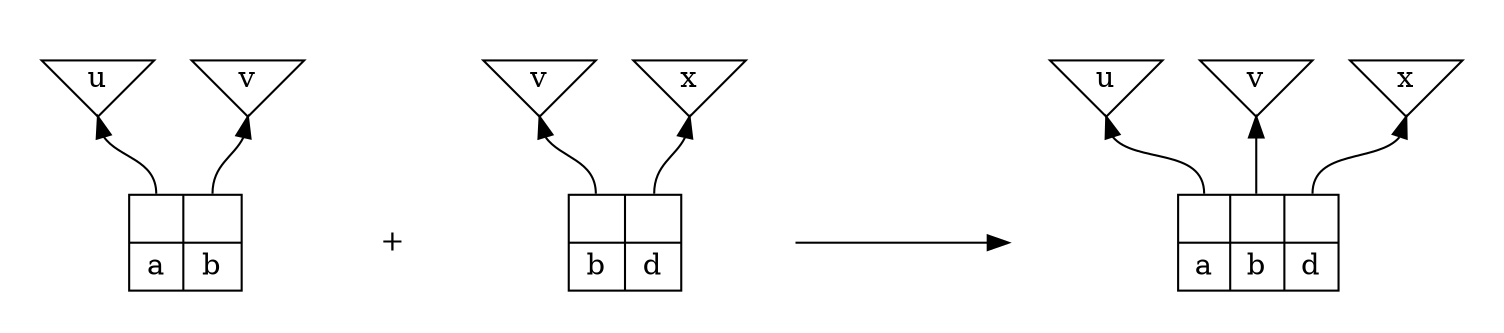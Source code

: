 digraph "" {
    graph[dpi="60";compound="true"];

    subgraph clusterA {
        label="";
        color="invis";
        {   rank="same";
            node[shape="invtriangle";margin="0.01,0.01"];
            A_u1[label="u"];
            A_v1[label="v"];
        }

        A_left[shape="record";label="{<a> | a} | {<b> | b}"];

        {   edge[dir="back"];
            A_u1:s -> A_left:a:n;
            A_v1:s -> A_left:b:n;
        }
    }

    subgraph AB {
        temp0[color="invis";shape="point";label=""];
        temp1[shape="none";label="+"];
        temp0 -> temp1[style="invisible";dir="none"];
    }

    subgraph clusterB {
        label="";
        color="invis";
        {   rank="same";
            node[shape="invtriangle";margin="0.01,0.01"];
            A_w1[label="v"];
            A_x1[label="x"];
        }

        A_right[shape="record";label="{<b> | b} | {<d> | d}"];

        {   edge[dir="back"];
            A_w1:s -> A_right:b:n;
            A_x1:s -> A_right:d:n;
        }
    }

    subgraph BC {
        node[color="invis";shape="point"];
        temp2a;
        {   rank="same";
            temp2b;
            temp2c;
        }

        temp2a -> temp2b[style="invisible";dir="none"];
        temp2a -> temp2c[style="invisible";dir="none"];
        temp2b -> temp2c[constraint="false";label="wwwwwww";fontcolor="invis"];
    }

    subgraph clusterC {
        label="";
        color="invis";
        {   rank="same";
            node[shape="invtriangle";margin="0.01,0.01"];
            A_u2[label="u"];
            A_v2[label="v"];
            A_x2[label="x"];
        }

        A_result[shape="record";label="{<a> | a} | {<b> | b} | {<d> | d}"];

        {   edge[dir="back"];
            A_u2:s -> A_result:a:n;
            A_v2:s -> A_result:b:n;
            A_x2:s -> A_result:d:n;
        }
    }
}
